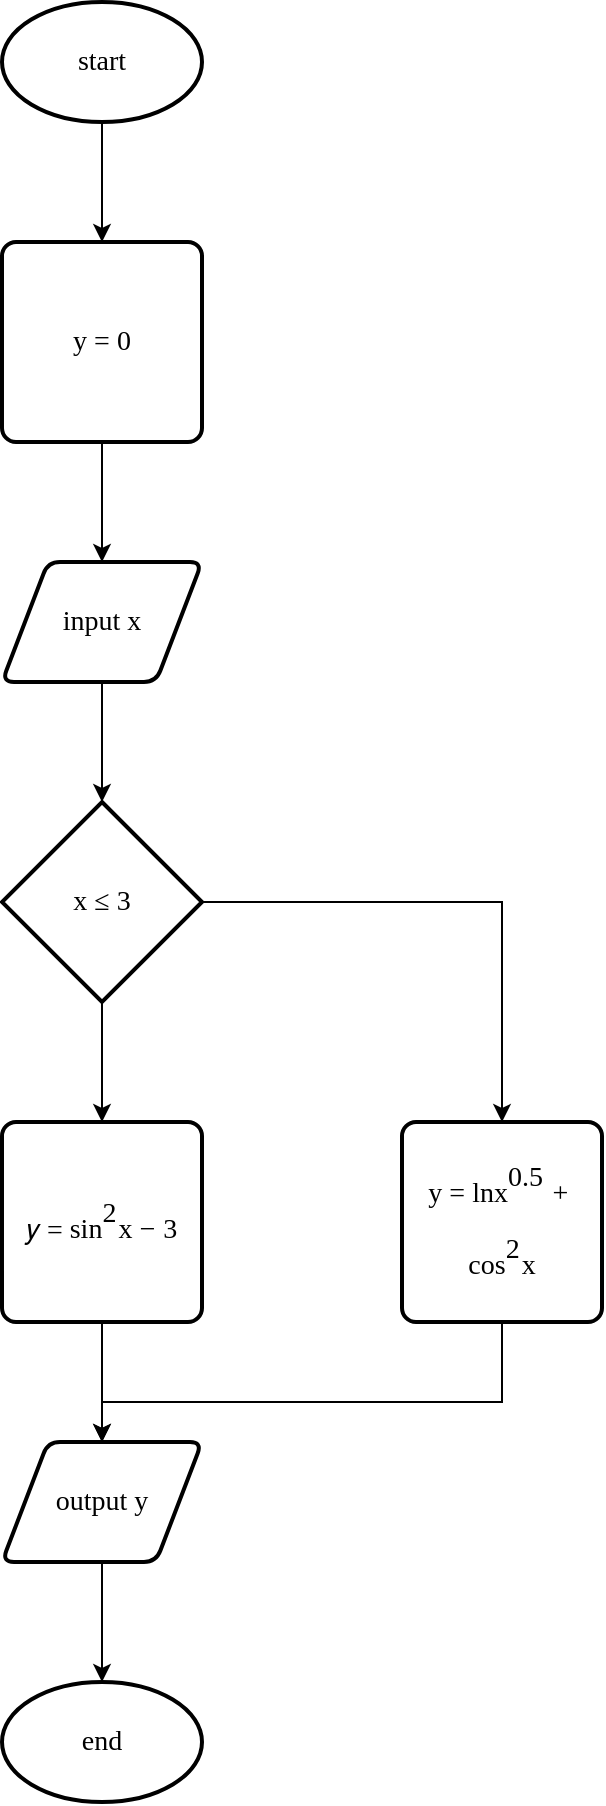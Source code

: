 <mxfile version="24.8.4">
  <diagram id="XIprMK7mdC405dvObrlQ" name="Страница — 1">
    <mxGraphModel dx="1106" dy="611" grid="1" gridSize="10" guides="1" tooltips="1" connect="1" arrows="1" fold="1" page="1" pageScale="1" pageWidth="827" pageHeight="1169" math="0" shadow="0">
      <root>
        <mxCell id="0" />
        <mxCell id="1" parent="0" />
        <mxCell id="jcIjlnx3qB3xxlU2XElF-2" value="input x" style="shape=parallelogram;html=1;strokeWidth=2;perimeter=parallelogramPerimeter;whiteSpace=wrap;rounded=1;arcSize=12;size=0.23;fontFamily=Times New Roman;fontSize=14;" parent="1" vertex="1">
          <mxGeometry x="370" y="320" width="100" height="60" as="geometry" />
        </mxCell>
        <mxCell id="jcIjlnx3qB3xxlU2XElF-3" value="x&amp;nbsp;≤ 3" style="strokeWidth=2;html=1;shape=mxgraph.flowchart.decision;whiteSpace=wrap;fontFamily=Times New Roman;fontSize=14;labelBackgroundColor=none;fontColor=#000000;" parent="1" vertex="1">
          <mxGeometry x="370" y="440" width="100" height="100" as="geometry" />
        </mxCell>
        <mxCell id="jcIjlnx3qB3xxlU2XElF-4" value="𝑦 =&amp;nbsp;&lt;span id=&quot;MJXc-Node-1468&quot; class=&quot;mjx-mrow&quot; style=&quot;text-wrap: nowrap; margin: 0px; padding: 0px; border: 0px; display: inline-block; text-align: left; font-size: 14px; box-sizing: content-box !important;&quot;&gt;&lt;span id=&quot;MJXc-Node-1469&quot; class=&quot;mjx-msup&quot; style=&quot;margin: 0px; padding: 0px; border: 0px; display: inline-block; font-size: 14px; box-sizing: content-box !important;&quot;&gt;&lt;span class=&quot;mjx-base&quot; style=&quot;margin: 0px; padding: 0px; border: 0px; display: inline-block; font-size: 14px; box-sizing: content-box !important;&quot;&gt;&lt;span id=&quot;MJXc-Node-1470&quot; class=&quot;mjx-mi&quot; style=&quot;margin: 0px; padding: 0px; border: 0px; display: inline-block; font-size: 14px; box-sizing: content-box !important;&quot;&gt;&lt;span class=&quot;mjx-char MJXc-TeX-main-R&quot; style=&quot;margin: 0px; padding: 0.359em 0px; border: 0px; display: block; white-space-collapse: preserve; font-size: 14px; box-sizing: content-box !important;&quot;&gt;sin&lt;/span&gt;&lt;/span&gt;&lt;/span&gt;&lt;span class=&quot;mjx-sup&quot; style=&quot;margin: 0px; padding: 0px 0.071em 0px 0px; border: 0px; display: inline-block; font-size: 14px; vertical-align: 0.595em; box-sizing: content-box !important;&quot;&gt;&lt;span id=&quot;MJXc-Node-1471&quot; class=&quot;mjx-mn&quot; style=&quot;margin: 0px; padding: 0px; border: 0px; display: inline-block; font-size: 14px; box-sizing: content-box !important;&quot;&gt;&lt;span class=&quot;mjx-char MJXc-TeX-main-R&quot; style=&quot;margin: 0px; padding: 0.359em 0px; border: 0px; display: block; white-space-collapse: preserve; font-size: 14px; box-sizing: content-box !important;&quot;&gt;2&lt;/span&gt;&lt;/span&gt;&lt;/span&gt;&lt;/span&gt;&lt;span id=&quot;MJXc-Node-1472&quot; class=&quot;mjx-mo&quot; style=&quot;margin: 0px; padding: 0px; border: 0px; display: inline-block; font-size: 14px; box-sizing: content-box !important;&quot;&gt;&lt;span class=&quot;mjx-char&quot; style=&quot;margin: 0px; padding: 0px; border: 0px; display: block; white-space-collapse: preserve; font-size: 14px; box-sizing: content-box !important;&quot;&gt;&lt;/span&gt;&lt;/span&gt;&lt;/span&gt;&lt;span id=&quot;MJXc-Node-1473&quot; class=&quot;mjx-mi&quot; style=&quot;text-wrap: nowrap; margin: 0px; padding: 0px; border: 0px; display: inline-block; text-align: left; font-size: 14px; box-sizing: content-box !important;&quot;&gt;&lt;span class=&quot;mjx-char MJXc-TeX-math-I&quot; style=&quot;margin: 0px; padding: 0.24em 0px 0.3em; border: 0px; display: block; white-space-collapse: preserve; font-size: 14px; box-sizing: content-box !important;&quot;&gt;x&lt;/span&gt;&lt;/span&gt;&lt;span id=&quot;MJXc-Node-1474&quot; class=&quot;mjx-mo&quot; style=&quot;text-wrap: nowrap; margin: 0px; padding: 0px 0.267em; border: 0px; display: inline-block; text-align: left; font-size: 14px; box-sizing: content-box !important;&quot;&gt;&lt;span class=&quot;mjx-char MJXc-TeX-main-R&quot; style=&quot;margin: 0px; padding: 0.3em 0px 0.418em; border: 0px; display: block; white-space-collapse: preserve; font-size: 14px; box-sizing: content-box !important;&quot;&gt;−&lt;/span&gt;&lt;/span&gt;&lt;span id=&quot;MJXc-Node-1475&quot; class=&quot;mjx-mn&quot; style=&quot;text-wrap: nowrap; margin: 0px; padding: 0px; border: 0px; display: inline-block; text-align: left; font-size: 14px; box-sizing: content-box !important;&quot;&gt;&lt;span class=&quot;mjx-char MJXc-TeX-main-R&quot; style=&quot;margin: 0px; padding: 0.359em 0px; border: 0px; display: block; white-space-collapse: preserve; font-size: 14px; box-sizing: content-box !important;&quot;&gt;3&lt;/span&gt;&lt;/span&gt;" style="rounded=1;whiteSpace=wrap;html=1;absoluteArcSize=1;arcSize=14;strokeWidth=2;fontFamily=Times New Roman;fontSize=14;" parent="1" vertex="1">
          <mxGeometry x="370" y="600" width="100" height="100" as="geometry" />
        </mxCell>
        <mxCell id="jcIjlnx3qB3xxlU2XElF-5" value="&lt;span id=&quot;MJXc-Node-1437&quot; class=&quot;mjx-mrow&quot; style=&quot;text-align: left; text-wrap: nowrap; margin: 0px; padding: 0px; border: 0px; display: inline-block; font-size: 14px; box-sizing: content-box !important;&quot;&gt;&lt;span id=&quot;MJXc-Node-1438&quot; class=&quot;mjx-mi&quot; style=&quot;margin: 0px; padding: 0px; border: 0px; display: inline-block; font-size: 14px; box-sizing: content-box !important;&quot;&gt;&lt;span class=&quot;mjx-char MJXc-TeX-main-R&quot; style=&quot;margin: 0px; padding: 0.418em 0px 0.359em; border: 0px; display: block; white-space-collapse: preserve; font-size: 14px; box-sizing: content-box !important;&quot;&gt;y = ln&lt;/span&gt;&lt;/span&gt;&lt;span id=&quot;MJXc-Node-1439&quot; class=&quot;mjx-mo&quot; style=&quot;margin: 0px; padding: 0px; border: 0px; display: inline-block; font-size: 14px; box-sizing: content-box !important;&quot;&gt;&lt;span class=&quot;mjx-char&quot; style=&quot;margin: 0px; padding: 0px; border: 0px; display: block; white-space-collapse: preserve; font-size: 14px; box-sizing: content-box !important;&quot;&gt;&lt;/span&gt;&lt;/span&gt;&lt;/span&gt;&lt;span id=&quot;MJXc-Node-1440&quot; class=&quot;mjx-msup&quot; style=&quot;text-align: left; text-wrap: nowrap; margin: 0px; padding: 0px; border: 0px; display: inline-block; font-size: 14px; box-sizing: content-box !important;&quot;&gt;&lt;span class=&quot;mjx-base&quot; style=&quot;margin: 0px; padding: 0px; border: 0px; display: inline-block; font-size: 14px; box-sizing: content-box !important;&quot;&gt;&lt;span id=&quot;MJXc-Node-1441&quot; class=&quot;mjx-mi&quot; style=&quot;margin: 0px; padding: 0px; border: 0px; display: inline-block; font-size: 14px; box-sizing: content-box !important;&quot;&gt;&lt;span class=&quot;mjx-char MJXc-TeX-math-I&quot; style=&quot;margin: 0px; padding: 0.24em 0px 0.3em; border: 0px; display: block; white-space-collapse: preserve; font-size: 14px; box-sizing: content-box !important;&quot;&gt;x&lt;/span&gt;&lt;/span&gt;&lt;/span&gt;&lt;span class=&quot;mjx-sup&quot; style=&quot;margin: 0px; padding: 0px 0.071em 0px 0px; border: 0px; display: inline-block; vertical-align: 0.584em; font-size: 14px; box-sizing: content-box !important;&quot;&gt;&lt;span id=&quot;MJXc-Node-1442&quot; class=&quot;mjx-mrow&quot; style=&quot;margin: 0px; padding: 0px; border: 0px; display: inline-block; font-size: 14px; box-sizing: content-box !important;&quot;&gt;&lt;span id=&quot;MJXc-Node-1443&quot; class=&quot;mjx-mn&quot; style=&quot;margin: 0px; padding: 0px; border: 0px; display: inline-block; font-size: 14px; box-sizing: content-box !important;&quot;&gt;&lt;span class=&quot;mjx-char MJXc-TeX-main-R&quot; style=&quot;margin: 0px; padding: 0.359em 0px; border: 0px; display: block; white-space-collapse: preserve; font-size: 14px; box-sizing: content-box !important;&quot;&gt;0.5&lt;/span&gt;&lt;/span&gt;&lt;/span&gt;&lt;/span&gt;&lt;/span&gt;&lt;span id=&quot;MJXc-Node-1444&quot; class=&quot;mjx-mo&quot; style=&quot;text-align: left; text-wrap: nowrap; margin: 0px; padding: 0px 0.267em; border: 0px; display: inline-block; font-size: 14px; box-sizing: content-box !important;&quot;&gt;&lt;span class=&quot;mjx-char MJXc-TeX-main-R&quot; style=&quot;margin: 0px; padding: 0.3em 0px 0.418em; border: 0px; display: block; white-space-collapse: preserve; font-size: 14px; box-sizing: content-box !important;&quot;&gt;+&lt;/span&gt;&lt;/span&gt;&lt;span id=&quot;MJXc-Node-1445&quot; class=&quot;mjx-mrow&quot; style=&quot;text-align: left; text-wrap: nowrap; margin: 0px; padding: 0px; border: 0px; display: inline-block; font-size: 14px; box-sizing: content-box !important;&quot;&gt;&lt;span id=&quot;MJXc-Node-1446&quot; class=&quot;mjx-msup&quot; style=&quot;margin: 0px; padding: 0px; border: 0px; display: inline-block; font-size: 14px; box-sizing: content-box !important;&quot;&gt;&lt;span class=&quot;mjx-base&quot; style=&quot;margin: 0px; padding: 0px; border: 0px; display: inline-block; font-size: 14px; box-sizing: content-box !important;&quot;&gt;&lt;span id=&quot;MJXc-Node-1447&quot; class=&quot;mjx-mi&quot; style=&quot;margin: 0px; padding: 0px; border: 0px; display: inline-block; font-size: 14px; box-sizing: content-box !important;&quot;&gt;&lt;span class=&quot;mjx-char MJXc-TeX-main-R&quot; style=&quot;margin: 0px; padding: 0.181em 0px 0.359em; border: 0px; display: block; white-space-collapse: preserve; font-size: 14px; box-sizing: content-box !important;&quot;&gt;cos&lt;/span&gt;&lt;/span&gt;&lt;/span&gt;&lt;span class=&quot;mjx-sup&quot; style=&quot;margin: 0px; padding: 0px 0.071em 0px 0px; border: 0px; display: inline-block; vertical-align: 0.584em; font-size: 14px; box-sizing: content-box !important;&quot;&gt;&lt;span id=&quot;MJXc-Node-1448&quot; class=&quot;mjx-mn&quot; style=&quot;margin: 0px; padding: 0px; border: 0px; display: inline-block; font-size: 14px; box-sizing: content-box !important;&quot;&gt;&lt;span class=&quot;mjx-char MJXc-TeX-main-R&quot; style=&quot;margin: 0px; padding: 0.359em 0px; border: 0px; display: block; white-space-collapse: preserve; font-size: 14px; box-sizing: content-box !important;&quot;&gt;2&lt;/span&gt;&lt;/span&gt;&lt;/span&gt;&lt;/span&gt;&lt;span id=&quot;MJXc-Node-1449&quot; class=&quot;mjx-mo&quot; style=&quot;margin: 0px; padding: 0px; border: 0px; display: inline-block; font-size: 14px; box-sizing: content-box !important;&quot;&gt;&lt;span class=&quot;mjx-char&quot; style=&quot;margin: 0px; padding: 0px; border: 0px; display: block; white-space-collapse: preserve; font-size: 14px; box-sizing: content-box !important;&quot;&gt;&lt;/span&gt;&lt;/span&gt;&lt;/span&gt;&lt;span id=&quot;MJXc-Node-1450&quot; class=&quot;mjx-mi&quot; style=&quot;text-align: left; text-wrap: nowrap; margin: 0px; padding: 0px; border: 0px; display: inline-block; font-size: 14px; box-sizing: content-box !important;&quot;&gt;&lt;span class=&quot;mjx-char MJXc-TeX-math-I&quot; style=&quot;margin: 0px; padding: 0.24em 0px 0.3em; border: 0px; display: block; white-space-collapse: preserve; font-size: 14px; box-sizing: content-box !important;&quot;&gt;x&lt;/span&gt;&lt;/span&gt;" style="rounded=1;whiteSpace=wrap;html=1;absoluteArcSize=1;arcSize=14;strokeWidth=2;fontFamily=Times New Roman;fontSize=14;" parent="1" vertex="1">
          <mxGeometry x="570" y="600" width="100" height="100" as="geometry" />
        </mxCell>
        <mxCell id="jcIjlnx3qB3xxlU2XElF-6" value="output y" style="shape=parallelogram;html=1;strokeWidth=2;perimeter=parallelogramPerimeter;whiteSpace=wrap;rounded=1;arcSize=12;size=0.23;fontFamily=Times New Roman;fontSize=14;" parent="1" vertex="1">
          <mxGeometry x="370" y="760" width="100" height="60" as="geometry" />
        </mxCell>
        <mxCell id="jcIjlnx3qB3xxlU2XElF-7" value="end" style="strokeWidth=2;html=1;shape=mxgraph.flowchart.start_1;whiteSpace=wrap;fontFamily=Times New Roman;fontSize=14;" parent="1" vertex="1">
          <mxGeometry x="370" y="880" width="100" height="60" as="geometry" />
        </mxCell>
        <mxCell id="jcIjlnx3qB3xxlU2XElF-9" value="" style="endArrow=classic;html=1;rounded=0;exitX=0.5;exitY=1;exitDx=0;exitDy=0;entryX=0.5;entryY=0;entryDx=0;entryDy=0;entryPerimeter=0;fontFamily=Times New Roman;fontSize=14;" parent="1" source="jcIjlnx3qB3xxlU2XElF-2" target="jcIjlnx3qB3xxlU2XElF-3" edge="1">
          <mxGeometry width="50" height="50" relative="1" as="geometry">
            <mxPoint x="390" y="520" as="sourcePoint" />
            <mxPoint x="440" y="470" as="targetPoint" />
          </mxGeometry>
        </mxCell>
        <mxCell id="jcIjlnx3qB3xxlU2XElF-11" value="" style="endArrow=classic;html=1;rounded=0;exitX=1;exitY=0.5;exitDx=0;exitDy=0;exitPerimeter=0;entryX=0.5;entryY=0;entryDx=0;entryDy=0;fontFamily=Times New Roman;fontSize=14;" parent="1" source="jcIjlnx3qB3xxlU2XElF-3" target="jcIjlnx3qB3xxlU2XElF-5" edge="1">
          <mxGeometry width="50" height="50" relative="1" as="geometry">
            <mxPoint x="410" y="580" as="sourcePoint" />
            <mxPoint x="460" y="530" as="targetPoint" />
            <Array as="points">
              <mxPoint x="620" y="490" />
            </Array>
          </mxGeometry>
        </mxCell>
        <mxCell id="jcIjlnx3qB3xxlU2XElF-12" value="" style="endArrow=classic;html=1;rounded=0;exitX=0.5;exitY=1;exitDx=0;exitDy=0;exitPerimeter=0;entryX=0.5;entryY=0;entryDx=0;entryDy=0;fontFamily=Times New Roman;fontSize=14;" parent="1" source="jcIjlnx3qB3xxlU2XElF-3" target="jcIjlnx3qB3xxlU2XElF-4" edge="1">
          <mxGeometry width="50" height="50" relative="1" as="geometry">
            <mxPoint x="410" y="580" as="sourcePoint" />
            <mxPoint x="460" y="530" as="targetPoint" />
          </mxGeometry>
        </mxCell>
        <mxCell id="jcIjlnx3qB3xxlU2XElF-13" value="" style="endArrow=classic;html=1;rounded=0;exitX=0.5;exitY=1;exitDx=0;exitDy=0;entryX=0.5;entryY=0;entryDx=0;entryDy=0;fontFamily=Times New Roman;fontSize=14;" parent="1" source="jcIjlnx3qB3xxlU2XElF-4" target="jcIjlnx3qB3xxlU2XElF-6" edge="1">
          <mxGeometry width="50" height="50" relative="1" as="geometry">
            <mxPoint x="410" y="740" as="sourcePoint" />
            <mxPoint x="460" y="690" as="targetPoint" />
          </mxGeometry>
        </mxCell>
        <mxCell id="jcIjlnx3qB3xxlU2XElF-14" value="" style="endArrow=classic;html=1;rounded=0;exitX=0.5;exitY=1;exitDx=0;exitDy=0;entryX=0.5;entryY=0;entryDx=0;entryDy=0;fontFamily=Times New Roman;fontSize=14;" parent="1" source="jcIjlnx3qB3xxlU2XElF-5" target="jcIjlnx3qB3xxlU2XElF-6" edge="1">
          <mxGeometry width="50" height="50" relative="1" as="geometry">
            <mxPoint x="410" y="740" as="sourcePoint" />
            <mxPoint x="460" y="690" as="targetPoint" />
            <Array as="points">
              <mxPoint x="620" y="740" />
              <mxPoint x="420" y="740" />
            </Array>
          </mxGeometry>
        </mxCell>
        <mxCell id="jcIjlnx3qB3xxlU2XElF-15" value="" style="endArrow=classic;html=1;rounded=0;exitX=0.5;exitY=1;exitDx=0;exitDy=0;entryX=0.5;entryY=0;entryDx=0;entryDy=0;entryPerimeter=0;fontFamily=Times New Roman;fontSize=14;" parent="1" source="jcIjlnx3qB3xxlU2XElF-6" target="jcIjlnx3qB3xxlU2XElF-7" edge="1">
          <mxGeometry width="50" height="50" relative="1" as="geometry">
            <mxPoint x="410" y="830" as="sourcePoint" />
            <mxPoint x="460" y="780" as="targetPoint" />
          </mxGeometry>
        </mxCell>
        <mxCell id="pJH_LFD2WZ3OWyQMB175-1" value="y = 0" style="rounded=1;whiteSpace=wrap;html=1;absoluteArcSize=1;arcSize=14;strokeWidth=2;fontFamily=Times New Roman;fontSize=14;" parent="1" vertex="1">
          <mxGeometry x="370" y="160" width="100" height="100" as="geometry" />
        </mxCell>
        <mxCell id="pJH_LFD2WZ3OWyQMB175-2" value="start" style="strokeWidth=2;html=1;shape=mxgraph.flowchart.start_1;whiteSpace=wrap;fontFamily=Times New Roman;fontSize=14;" parent="1" vertex="1">
          <mxGeometry x="370" y="40" width="100" height="60" as="geometry" />
        </mxCell>
        <mxCell id="pJH_LFD2WZ3OWyQMB175-3" value="" style="endArrow=classic;html=1;rounded=0;exitX=0.5;exitY=1;exitDx=0;exitDy=0;exitPerimeter=0;entryX=0.5;entryY=0;entryDx=0;entryDy=0;fontFamily=Times New Roman;fontSize=14;" parent="1" source="pJH_LFD2WZ3OWyQMB175-2" target="pJH_LFD2WZ3OWyQMB175-1" edge="1">
          <mxGeometry width="50" height="50" relative="1" as="geometry">
            <mxPoint x="390" y="290" as="sourcePoint" />
            <mxPoint x="440" y="240" as="targetPoint" />
          </mxGeometry>
        </mxCell>
        <mxCell id="pJH_LFD2WZ3OWyQMB175-4" value="" style="endArrow=classic;html=1;rounded=0;exitX=0.5;exitY=1;exitDx=0;exitDy=0;entryX=0.5;entryY=0;entryDx=0;entryDy=0;fontFamily=Times New Roman;fontSize=14;" parent="1" source="pJH_LFD2WZ3OWyQMB175-1" target="jcIjlnx3qB3xxlU2XElF-2" edge="1">
          <mxGeometry width="50" height="50" relative="1" as="geometry">
            <mxPoint x="390" y="290" as="sourcePoint" />
            <mxPoint x="440" y="240" as="targetPoint" />
          </mxGeometry>
        </mxCell>
      </root>
    </mxGraphModel>
  </diagram>
</mxfile>
